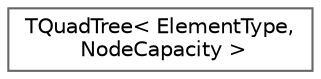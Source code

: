 digraph "Graphical Class Hierarchy"
{
 // INTERACTIVE_SVG=YES
 // LATEX_PDF_SIZE
  bgcolor="transparent";
  edge [fontname=Helvetica,fontsize=10,labelfontname=Helvetica,labelfontsize=10];
  node [fontname=Helvetica,fontsize=10,shape=box,height=0.2,width=0.4];
  rankdir="LR";
  Node0 [id="Node000000",label="TQuadTree\< ElementType,\l NodeCapacity \>",height=0.2,width=0.4,color="grey40", fillcolor="white", style="filled",URL="$d3/d67/classTQuadTree.html",tooltip=" "];
}
